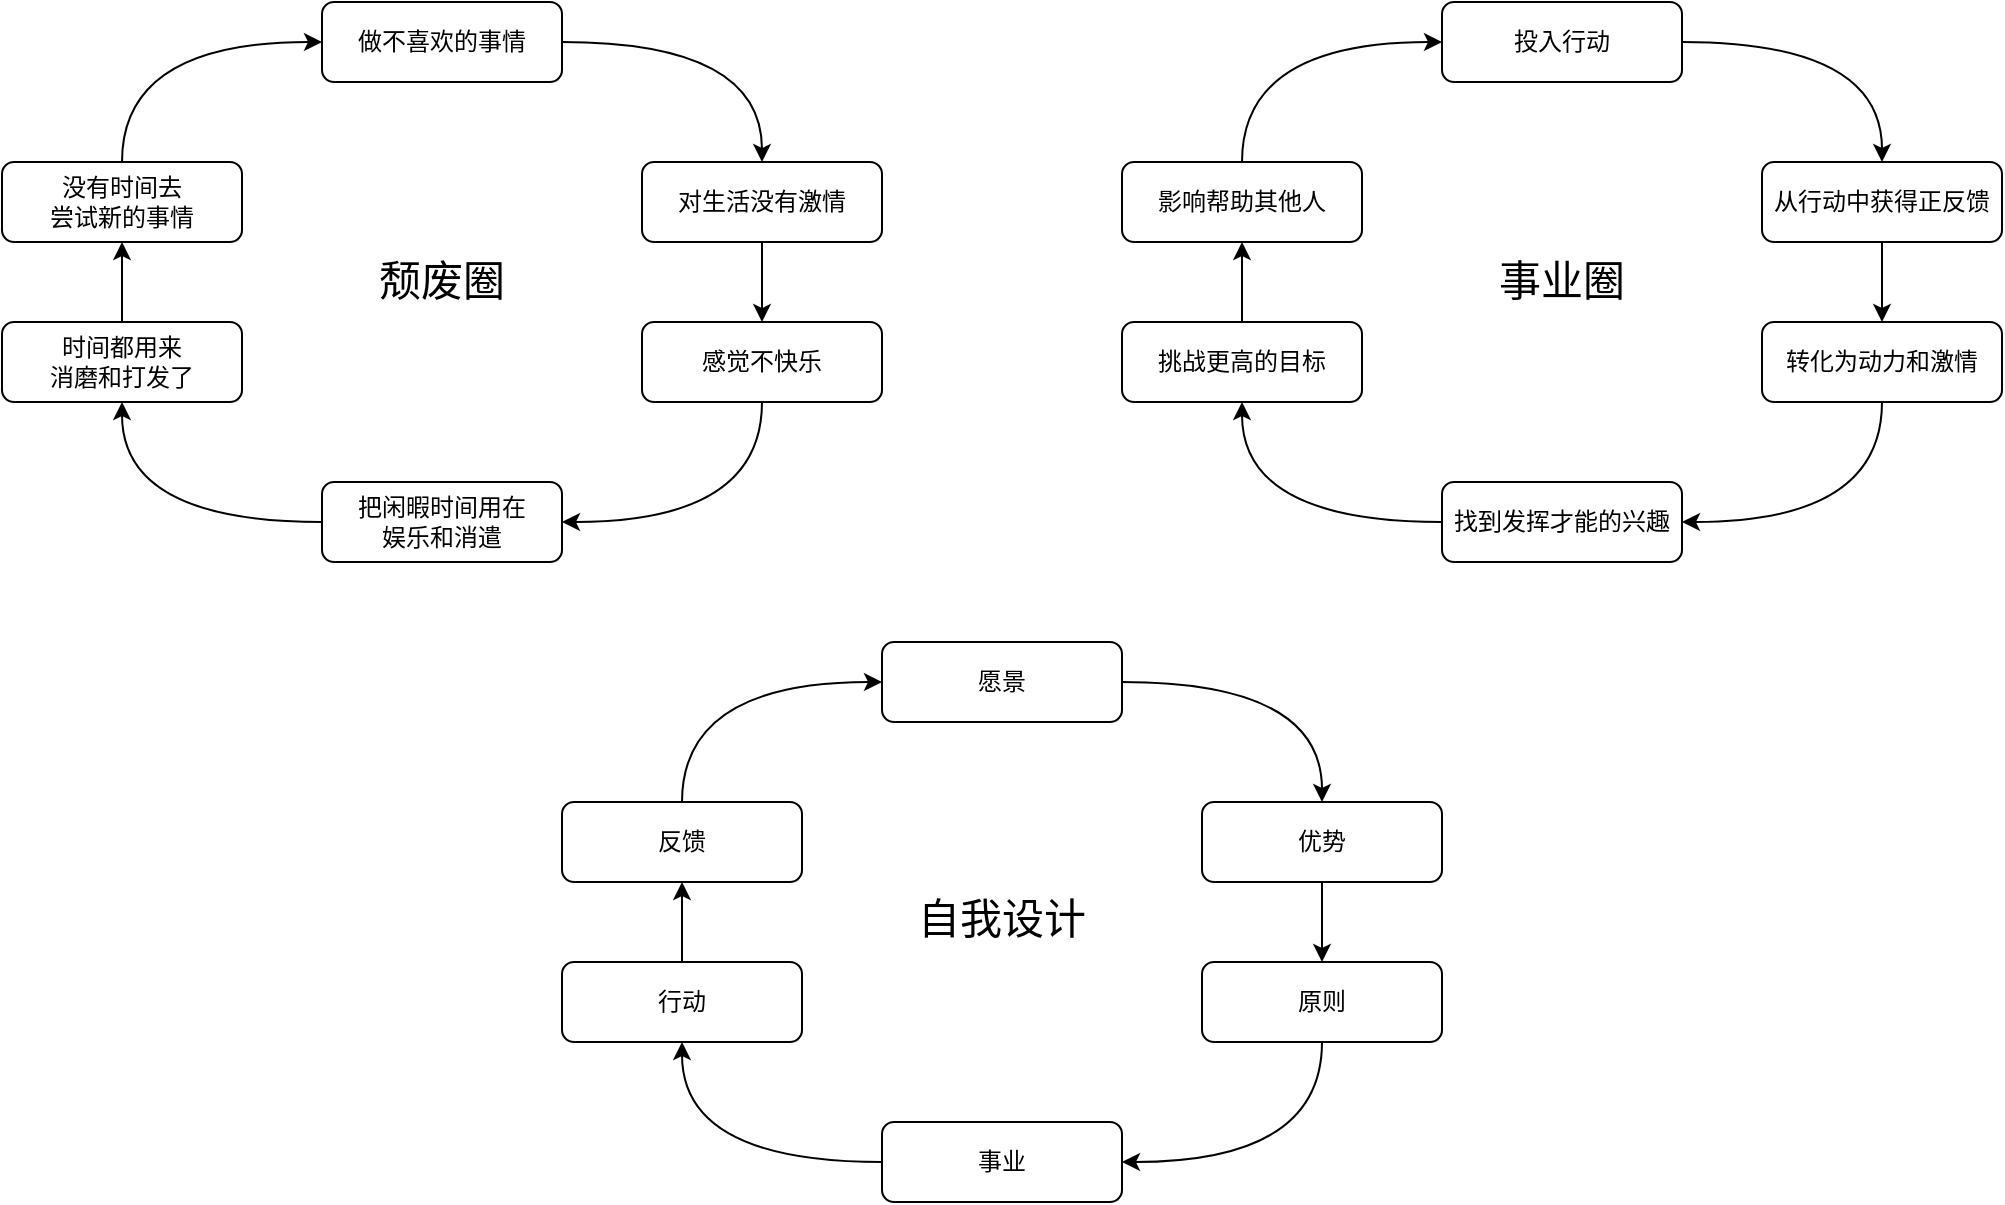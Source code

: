 <mxfile version="24.4.0" type="github">
  <diagram name="第 1 页" id="0kq8UOiedJtzS0gR8iW6">
    <mxGraphModel dx="1222" dy="638" grid="1" gridSize="10" guides="1" tooltips="1" connect="1" arrows="1" fold="1" page="1" pageScale="1" pageWidth="827" pageHeight="1169" math="0" shadow="0">
      <root>
        <mxCell id="0" />
        <mxCell id="1" parent="0" />
        <mxCell id="VAt3fNBsJgaOTjMqSgV4-10" style="edgeStyle=orthogonalEdgeStyle;rounded=0;orthogonalLoop=1;jettySize=auto;html=1;curved=1;" edge="1" parent="1" source="VAt3fNBsJgaOTjMqSgV4-4" target="VAt3fNBsJgaOTjMqSgV4-5">
          <mxGeometry relative="1" as="geometry" />
        </mxCell>
        <mxCell id="VAt3fNBsJgaOTjMqSgV4-4" value="做不喜欢的事情" style="rounded=1;whiteSpace=wrap;html=1;" vertex="1" parent="1">
          <mxGeometry x="280" y="40" width="120" height="40" as="geometry" />
        </mxCell>
        <mxCell id="VAt3fNBsJgaOTjMqSgV4-11" style="edgeStyle=orthogonalEdgeStyle;curved=1;rounded=0;orthogonalLoop=1;jettySize=auto;html=1;strokeColor=default;align=center;verticalAlign=middle;fontFamily=Helvetica;fontSize=11;fontColor=default;labelBackgroundColor=default;endArrow=classic;" edge="1" parent="1" source="VAt3fNBsJgaOTjMqSgV4-5" target="VAt3fNBsJgaOTjMqSgV4-6">
          <mxGeometry relative="1" as="geometry" />
        </mxCell>
        <mxCell id="VAt3fNBsJgaOTjMqSgV4-5" value="对生活没有激情" style="rounded=1;whiteSpace=wrap;html=1;" vertex="1" parent="1">
          <mxGeometry x="440" y="120" width="120" height="40" as="geometry" />
        </mxCell>
        <mxCell id="VAt3fNBsJgaOTjMqSgV4-16" style="edgeStyle=orthogonalEdgeStyle;curved=1;rounded=0;orthogonalLoop=1;jettySize=auto;html=1;entryX=1;entryY=0.5;entryDx=0;entryDy=0;strokeColor=default;align=center;verticalAlign=middle;fontFamily=Helvetica;fontSize=11;fontColor=default;labelBackgroundColor=default;endArrow=classic;" edge="1" parent="1" source="VAt3fNBsJgaOTjMqSgV4-6" target="VAt3fNBsJgaOTjMqSgV4-7">
          <mxGeometry relative="1" as="geometry">
            <Array as="points">
              <mxPoint x="500" y="300" />
            </Array>
          </mxGeometry>
        </mxCell>
        <mxCell id="VAt3fNBsJgaOTjMqSgV4-6" value="感觉不快乐" style="rounded=1;whiteSpace=wrap;html=1;" vertex="1" parent="1">
          <mxGeometry x="440" y="200" width="120" height="40" as="geometry" />
        </mxCell>
        <mxCell id="VAt3fNBsJgaOTjMqSgV4-13" style="edgeStyle=orthogonalEdgeStyle;curved=1;rounded=0;orthogonalLoop=1;jettySize=auto;html=1;entryX=0.5;entryY=1;entryDx=0;entryDy=0;strokeColor=default;align=center;verticalAlign=middle;fontFamily=Helvetica;fontSize=11;fontColor=default;labelBackgroundColor=default;endArrow=classic;" edge="1" parent="1" source="VAt3fNBsJgaOTjMqSgV4-7" target="VAt3fNBsJgaOTjMqSgV4-8">
          <mxGeometry relative="1" as="geometry" />
        </mxCell>
        <mxCell id="VAt3fNBsJgaOTjMqSgV4-7" value="把闲暇时间用在&lt;br&gt;娱乐和消遣" style="rounded=1;whiteSpace=wrap;html=1;" vertex="1" parent="1">
          <mxGeometry x="280" y="280" width="120" height="40" as="geometry" />
        </mxCell>
        <mxCell id="VAt3fNBsJgaOTjMqSgV4-14" style="edgeStyle=orthogonalEdgeStyle;curved=1;rounded=0;orthogonalLoop=1;jettySize=auto;html=1;entryX=0.5;entryY=1;entryDx=0;entryDy=0;strokeColor=default;align=center;verticalAlign=middle;fontFamily=Helvetica;fontSize=11;fontColor=default;labelBackgroundColor=default;endArrow=classic;" edge="1" parent="1" source="VAt3fNBsJgaOTjMqSgV4-8" target="VAt3fNBsJgaOTjMqSgV4-9">
          <mxGeometry relative="1" as="geometry" />
        </mxCell>
        <mxCell id="VAt3fNBsJgaOTjMqSgV4-8" value="时间都用来&lt;br&gt;消磨和打发了" style="rounded=1;whiteSpace=wrap;html=1;" vertex="1" parent="1">
          <mxGeometry x="120" y="200" width="120" height="40" as="geometry" />
        </mxCell>
        <mxCell id="VAt3fNBsJgaOTjMqSgV4-15" style="edgeStyle=orthogonalEdgeStyle;curved=1;rounded=0;orthogonalLoop=1;jettySize=auto;html=1;entryX=0;entryY=0.5;entryDx=0;entryDy=0;strokeColor=default;align=center;verticalAlign=middle;fontFamily=Helvetica;fontSize=11;fontColor=default;labelBackgroundColor=default;endArrow=classic;" edge="1" parent="1" source="VAt3fNBsJgaOTjMqSgV4-9" target="VAt3fNBsJgaOTjMqSgV4-4">
          <mxGeometry relative="1" as="geometry">
            <Array as="points">
              <mxPoint x="180" y="60" />
            </Array>
          </mxGeometry>
        </mxCell>
        <mxCell id="VAt3fNBsJgaOTjMqSgV4-9" value="没有时间去&lt;br&gt;尝试新的事情" style="rounded=1;whiteSpace=wrap;html=1;" vertex="1" parent="1">
          <mxGeometry x="120" y="120" width="120" height="40" as="geometry" />
        </mxCell>
        <mxCell id="VAt3fNBsJgaOTjMqSgV4-17" style="edgeStyle=orthogonalEdgeStyle;rounded=0;orthogonalLoop=1;jettySize=auto;html=1;curved=1;" edge="1" parent="1" source="VAt3fNBsJgaOTjMqSgV4-18" target="VAt3fNBsJgaOTjMqSgV4-20">
          <mxGeometry relative="1" as="geometry" />
        </mxCell>
        <mxCell id="VAt3fNBsJgaOTjMqSgV4-18" value="投入行动" style="rounded=1;whiteSpace=wrap;html=1;" vertex="1" parent="1">
          <mxGeometry x="840" y="40" width="120" height="40" as="geometry" />
        </mxCell>
        <mxCell id="VAt3fNBsJgaOTjMqSgV4-19" style="edgeStyle=orthogonalEdgeStyle;curved=1;rounded=0;orthogonalLoop=1;jettySize=auto;html=1;strokeColor=default;align=center;verticalAlign=middle;fontFamily=Helvetica;fontSize=11;fontColor=default;labelBackgroundColor=default;endArrow=classic;" edge="1" parent="1" source="VAt3fNBsJgaOTjMqSgV4-20" target="VAt3fNBsJgaOTjMqSgV4-22">
          <mxGeometry relative="1" as="geometry" />
        </mxCell>
        <mxCell id="VAt3fNBsJgaOTjMqSgV4-20" value="从行动中获得正反馈" style="rounded=1;whiteSpace=wrap;html=1;" vertex="1" parent="1">
          <mxGeometry x="1000" y="120" width="120" height="40" as="geometry" />
        </mxCell>
        <mxCell id="VAt3fNBsJgaOTjMqSgV4-21" style="edgeStyle=orthogonalEdgeStyle;curved=1;rounded=0;orthogonalLoop=1;jettySize=auto;html=1;entryX=1;entryY=0.5;entryDx=0;entryDy=0;strokeColor=default;align=center;verticalAlign=middle;fontFamily=Helvetica;fontSize=11;fontColor=default;labelBackgroundColor=default;endArrow=classic;" edge="1" parent="1" source="VAt3fNBsJgaOTjMqSgV4-22" target="VAt3fNBsJgaOTjMqSgV4-24">
          <mxGeometry relative="1" as="geometry">
            <Array as="points">
              <mxPoint x="1060" y="300" />
            </Array>
          </mxGeometry>
        </mxCell>
        <mxCell id="VAt3fNBsJgaOTjMqSgV4-22" value="转化为动力和激情" style="rounded=1;whiteSpace=wrap;html=1;" vertex="1" parent="1">
          <mxGeometry x="1000" y="200" width="120" height="40" as="geometry" />
        </mxCell>
        <mxCell id="VAt3fNBsJgaOTjMqSgV4-23" style="edgeStyle=orthogonalEdgeStyle;curved=1;rounded=0;orthogonalLoop=1;jettySize=auto;html=1;entryX=0.5;entryY=1;entryDx=0;entryDy=0;strokeColor=default;align=center;verticalAlign=middle;fontFamily=Helvetica;fontSize=11;fontColor=default;labelBackgroundColor=default;endArrow=classic;" edge="1" parent="1" source="VAt3fNBsJgaOTjMqSgV4-24" target="VAt3fNBsJgaOTjMqSgV4-26">
          <mxGeometry relative="1" as="geometry" />
        </mxCell>
        <mxCell id="VAt3fNBsJgaOTjMqSgV4-24" value="找到发挥才能的兴趣" style="rounded=1;whiteSpace=wrap;html=1;" vertex="1" parent="1">
          <mxGeometry x="840" y="280" width="120" height="40" as="geometry" />
        </mxCell>
        <mxCell id="VAt3fNBsJgaOTjMqSgV4-25" style="edgeStyle=orthogonalEdgeStyle;curved=1;rounded=0;orthogonalLoop=1;jettySize=auto;html=1;entryX=0.5;entryY=1;entryDx=0;entryDy=0;strokeColor=default;align=center;verticalAlign=middle;fontFamily=Helvetica;fontSize=11;fontColor=default;labelBackgroundColor=default;endArrow=classic;" edge="1" parent="1" source="VAt3fNBsJgaOTjMqSgV4-26" target="VAt3fNBsJgaOTjMqSgV4-28">
          <mxGeometry relative="1" as="geometry" />
        </mxCell>
        <mxCell id="VAt3fNBsJgaOTjMqSgV4-26" value="挑战更高的目标" style="rounded=1;whiteSpace=wrap;html=1;" vertex="1" parent="1">
          <mxGeometry x="680" y="200" width="120" height="40" as="geometry" />
        </mxCell>
        <mxCell id="VAt3fNBsJgaOTjMqSgV4-27" style="edgeStyle=orthogonalEdgeStyle;curved=1;rounded=0;orthogonalLoop=1;jettySize=auto;html=1;entryX=0;entryY=0.5;entryDx=0;entryDy=0;strokeColor=default;align=center;verticalAlign=middle;fontFamily=Helvetica;fontSize=11;fontColor=default;labelBackgroundColor=default;endArrow=classic;" edge="1" parent="1" source="VAt3fNBsJgaOTjMqSgV4-28" target="VAt3fNBsJgaOTjMqSgV4-18">
          <mxGeometry relative="1" as="geometry">
            <Array as="points">
              <mxPoint x="740" y="60" />
            </Array>
          </mxGeometry>
        </mxCell>
        <mxCell id="VAt3fNBsJgaOTjMqSgV4-28" value="影响帮助其他人" style="rounded=1;whiteSpace=wrap;html=1;" vertex="1" parent="1">
          <mxGeometry x="680" y="120" width="120" height="40" as="geometry" />
        </mxCell>
        <mxCell id="VAt3fNBsJgaOTjMqSgV4-29" style="edgeStyle=orthogonalEdgeStyle;rounded=0;orthogonalLoop=1;jettySize=auto;html=1;curved=1;" edge="1" parent="1" source="VAt3fNBsJgaOTjMqSgV4-30" target="VAt3fNBsJgaOTjMqSgV4-32">
          <mxGeometry relative="1" as="geometry" />
        </mxCell>
        <mxCell id="VAt3fNBsJgaOTjMqSgV4-30" value="愿景" style="rounded=1;whiteSpace=wrap;html=1;" vertex="1" parent="1">
          <mxGeometry x="560" y="360" width="120" height="40" as="geometry" />
        </mxCell>
        <mxCell id="VAt3fNBsJgaOTjMqSgV4-31" style="edgeStyle=orthogonalEdgeStyle;curved=1;rounded=0;orthogonalLoop=1;jettySize=auto;html=1;strokeColor=default;align=center;verticalAlign=middle;fontFamily=Helvetica;fontSize=11;fontColor=default;labelBackgroundColor=default;endArrow=classic;" edge="1" parent="1" source="VAt3fNBsJgaOTjMqSgV4-32" target="VAt3fNBsJgaOTjMqSgV4-34">
          <mxGeometry relative="1" as="geometry" />
        </mxCell>
        <mxCell id="VAt3fNBsJgaOTjMqSgV4-32" value="优势" style="rounded=1;whiteSpace=wrap;html=1;" vertex="1" parent="1">
          <mxGeometry x="720" y="440" width="120" height="40" as="geometry" />
        </mxCell>
        <mxCell id="VAt3fNBsJgaOTjMqSgV4-33" style="edgeStyle=orthogonalEdgeStyle;curved=1;rounded=0;orthogonalLoop=1;jettySize=auto;html=1;entryX=1;entryY=0.5;entryDx=0;entryDy=0;strokeColor=default;align=center;verticalAlign=middle;fontFamily=Helvetica;fontSize=11;fontColor=default;labelBackgroundColor=default;endArrow=classic;" edge="1" parent="1" source="VAt3fNBsJgaOTjMqSgV4-34" target="VAt3fNBsJgaOTjMqSgV4-36">
          <mxGeometry relative="1" as="geometry">
            <Array as="points">
              <mxPoint x="780" y="620" />
            </Array>
          </mxGeometry>
        </mxCell>
        <mxCell id="VAt3fNBsJgaOTjMqSgV4-34" value="原则" style="rounded=1;whiteSpace=wrap;html=1;" vertex="1" parent="1">
          <mxGeometry x="720" y="520" width="120" height="40" as="geometry" />
        </mxCell>
        <mxCell id="VAt3fNBsJgaOTjMqSgV4-35" style="edgeStyle=orthogonalEdgeStyle;curved=1;rounded=0;orthogonalLoop=1;jettySize=auto;html=1;entryX=0.5;entryY=1;entryDx=0;entryDy=0;strokeColor=default;align=center;verticalAlign=middle;fontFamily=Helvetica;fontSize=11;fontColor=default;labelBackgroundColor=default;endArrow=classic;" edge="1" parent="1" source="VAt3fNBsJgaOTjMqSgV4-36" target="VAt3fNBsJgaOTjMqSgV4-38">
          <mxGeometry relative="1" as="geometry" />
        </mxCell>
        <mxCell id="VAt3fNBsJgaOTjMqSgV4-36" value="事业" style="rounded=1;whiteSpace=wrap;html=1;" vertex="1" parent="1">
          <mxGeometry x="560" y="600" width="120" height="40" as="geometry" />
        </mxCell>
        <mxCell id="VAt3fNBsJgaOTjMqSgV4-37" style="edgeStyle=orthogonalEdgeStyle;curved=1;rounded=0;orthogonalLoop=1;jettySize=auto;html=1;entryX=0.5;entryY=1;entryDx=0;entryDy=0;strokeColor=default;align=center;verticalAlign=middle;fontFamily=Helvetica;fontSize=11;fontColor=default;labelBackgroundColor=default;endArrow=classic;" edge="1" parent="1" source="VAt3fNBsJgaOTjMqSgV4-38" target="VAt3fNBsJgaOTjMqSgV4-40">
          <mxGeometry relative="1" as="geometry" />
        </mxCell>
        <mxCell id="VAt3fNBsJgaOTjMqSgV4-38" value="行动" style="rounded=1;whiteSpace=wrap;html=1;" vertex="1" parent="1">
          <mxGeometry x="400" y="520" width="120" height="40" as="geometry" />
        </mxCell>
        <mxCell id="VAt3fNBsJgaOTjMqSgV4-39" style="edgeStyle=orthogonalEdgeStyle;curved=1;rounded=0;orthogonalLoop=1;jettySize=auto;html=1;entryX=0;entryY=0.5;entryDx=0;entryDy=0;strokeColor=default;align=center;verticalAlign=middle;fontFamily=Helvetica;fontSize=11;fontColor=default;labelBackgroundColor=default;endArrow=classic;" edge="1" parent="1" source="VAt3fNBsJgaOTjMqSgV4-40" target="VAt3fNBsJgaOTjMqSgV4-30">
          <mxGeometry relative="1" as="geometry">
            <Array as="points">
              <mxPoint x="460" y="380" />
            </Array>
          </mxGeometry>
        </mxCell>
        <mxCell id="VAt3fNBsJgaOTjMqSgV4-40" value="反馈" style="rounded=1;whiteSpace=wrap;html=1;" vertex="1" parent="1">
          <mxGeometry x="400" y="440" width="120" height="40" as="geometry" />
        </mxCell>
        <mxCell id="VAt3fNBsJgaOTjMqSgV4-41" value="&lt;span style=&quot;font-size: 21px;&quot;&gt;颓废圈&lt;/span&gt;" style="text;html=1;align=center;verticalAlign=middle;whiteSpace=wrap;rounded=0;fontFamily=Helvetica;fontSize=11;fontColor=default;labelBackgroundColor=default;" vertex="1" parent="1">
          <mxGeometry x="300" y="164" width="80" height="30" as="geometry" />
        </mxCell>
        <mxCell id="VAt3fNBsJgaOTjMqSgV4-43" value="&lt;span style=&quot;font-size: 21px;&quot;&gt;事业圈&lt;/span&gt;" style="text;html=1;align=center;verticalAlign=middle;whiteSpace=wrap;rounded=0;fontFamily=Helvetica;fontSize=11;fontColor=default;labelBackgroundColor=default;" vertex="1" parent="1">
          <mxGeometry x="860" y="164" width="80" height="30" as="geometry" />
        </mxCell>
        <mxCell id="VAt3fNBsJgaOTjMqSgV4-44" value="&lt;span style=&quot;font-size: 21px;&quot;&gt;自我设计&lt;/span&gt;" style="text;html=1;align=center;verticalAlign=middle;whiteSpace=wrap;rounded=0;fontFamily=Helvetica;fontSize=11;fontColor=default;labelBackgroundColor=default;" vertex="1" parent="1">
          <mxGeometry x="575" y="483" width="90" height="30" as="geometry" />
        </mxCell>
      </root>
    </mxGraphModel>
  </diagram>
</mxfile>
